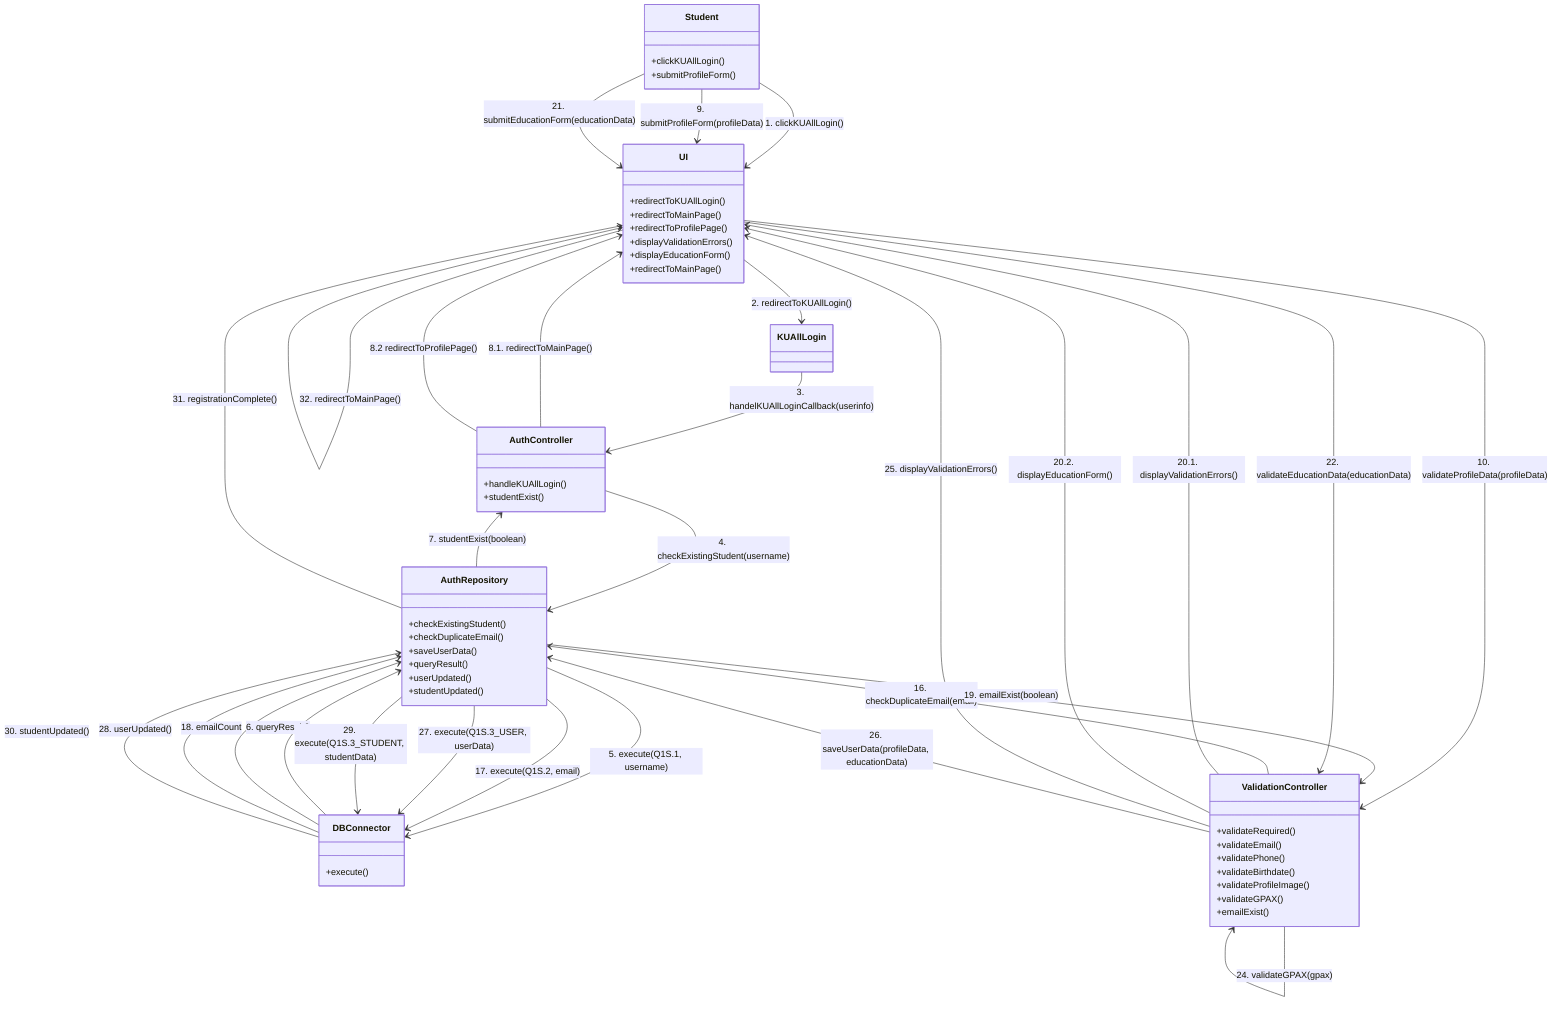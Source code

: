 classDiagram
Student --> UI: 1. clickKUAllLogin()
UI --> KUAllLogin: 2. redirectToKUAllLogin()
KUAllLogin --> AuthController: 3. handelKUAllLoginCallback(userinfo)
AuthController --> AuthRepository: 4. checkExistingStudent(username)
AuthRepository --> DBConnector: 5. execute(Q1S.1, username)
DBConnector --> AuthRepository: 6. queryResult()
AuthRepository --> AuthController: 7. studentExist(boolean)
AuthController --> UI: 8.1. redirectToMainPage()
AuthController --> UI: 8.2 redirectToProfilePage()

Student --> UI: 9. submitProfileForm(profileData)
UI --> ValidationController: 10. validateProfileData(profileData)
ValidationController --> ValidationController: 11. validateRequired(title, firstName, lastName)
ValidationController --> ValidationController: 12. validateEmail(email)
ValidationController --> ValidationController: 13. validatePhone(phoneNumber)
ValidationController --> ValidationController: 14. validateBirthdate(birthdate)
ValidationController --> ValidationController: 15. validateProfileImage(image)
ValidationController --> AuthRepository: 16. checkDuplicateEmail(email)
AuthRepository --> DBConnector: 17. execute(Q1S.2, email)
DBConnector --> AuthRepository: 18. emailCount
AuthRepository --> ValidationController: 19. emailExist(boolean)
ValidationController --> UI : 20.1. displayValidationErrors()
ValidationController --> UI: 20.2. displayEducationForm()

Student --> UI: 21. submitEducationForm(educationData)
UI --> ValidationController: 22. validateEducationData(educationData)
ValidationController --> ValidationController: 23. validateRequired(faculty, major)
ValidationController --> ValidationController: 24. validateGPAX(gpax)
ValidationController --> UI : 25. displayValidationErrors()
ValidationController --> AuthRepository: 26. saveUserData(profileData, educationData)
AuthRepository --> DBConnector: 27. execute(Q1S.3_USER, userData)
DBConnector --> AuthRepository: 28. userUpdated()
AuthRepository --> DBConnector: 29. execute(Q1S.3_STUDENT, studentData)
DBConnector --> AuthRepository: 30. studentUpdated()
AuthRepository --> UI: 31. registrationComplete()
UI --> UI: 32. redirectToMainPage()

    class Student {
        +clickKUAllLogin()
        +submitProfileForm()
    }

    class UI {
        +redirectToKUAllLogin()
        +redirectToMainPage()
        +redirectToProfilePage()
        +displayValidationErrors()
        +displayEducationForm()
        +redirectToMainPage()
    }

    class ValidationController {
        +validateRequired()
        +validateEmail()
        +validatePhone()
        +validateBirthdate()
        +validateProfileImage()
        +validateGPAX()
        +emailExist()
    }

    class AuthController {
        +handleKUAllLogin()
        +studentExist()
    }

    class AuthRepository {
        +checkExistingStudent()
        +checkDuplicateEmail()
        +saveUserData()
        +queryResult()
        +userUpdated()
        +studentUpdated()
    }

    class DBConnector {
        +execute()
    }

    class KUAllLogin{
    }